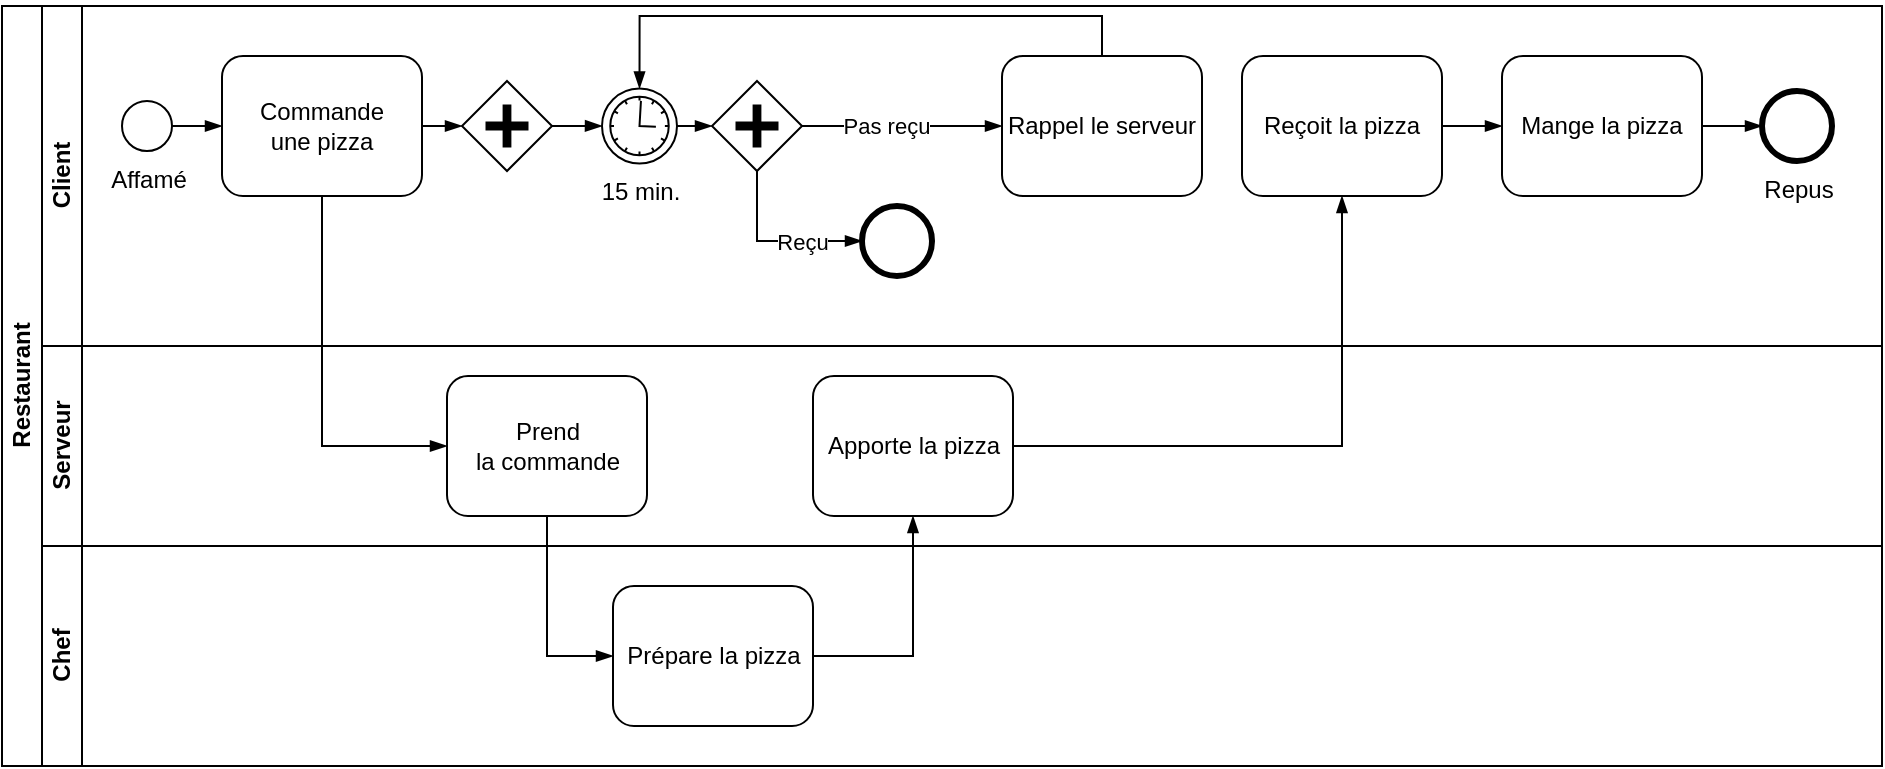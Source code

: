 <?xml version="1.0" encoding="UTF-8"?>
<mxfile version="14.4.8"><diagram id="u8cteC0erijQkruonLUY"><mxGraphModel dx="1185" dy="714" grid="1" gridSize="10" guides="1" tooltips="1" connect="1" arrows="1" fold="1" page="1" pageScale="1" pageWidth="850" pageHeight="1100" math="0" shadow="0"><root><mxCell id="0"/><mxCell id="1" parent="0"/><mxCell id="2" value="Restaurant" style="swimlane;html=1;childLayout=stackLayout;resizeParent=1;resizeParentMax=0;horizontal=0;startSize=20;horizontalStack=0;fillColor=#ffffff;" vertex="1" parent="1"><mxGeometry x="70" y="200" width="940" height="380" as="geometry"/></mxCell><mxCell id="3" value="Client" style="swimlane;html=1;startSize=20;horizontal=0;" vertex="1" parent="2"><mxGeometry x="20" width="920" height="170" as="geometry"/></mxCell><mxCell id="4" style="edgeStyle=orthogonalEdgeStyle;rounded=0;orthogonalLoop=1;jettySize=auto;html=1;exitX=1;exitY=0.5;exitDx=0;exitDy=0;entryX=0;entryY=0.5;entryDx=0;entryDy=0;endArrow=blockThin;endFill=1;" edge="1" parent="3" source="5" target="7"><mxGeometry relative="1" as="geometry"/></mxCell><mxCell id="5" value="Affamé" style="shape=mxgraph.bpmn.shape;html=1;verticalLabelPosition=bottom;labelBackgroundColor=#ffffff;verticalAlign=top;align=center;perimeter=ellipsePerimeter;outlineConnect=0;outline=standard;symbol=general;fillColor=#ffffff;" vertex="1" parent="3"><mxGeometry x="40" y="47.5" width="25" height="25" as="geometry"/></mxCell><mxCell id="6" style="edgeStyle=orthogonalEdgeStyle;rounded=0;orthogonalLoop=1;jettySize=auto;html=1;exitX=1;exitY=0.5;exitDx=0;exitDy=0;entryX=0;entryY=0.5;entryDx=0;entryDy=0;endArrow=blockThin;endFill=1;" edge="1" parent="3" source="7" target="9"><mxGeometry relative="1" as="geometry"/></mxCell><mxCell id="7" value="Commande &lt;br&gt;une pizza" style="shape=ext;rounded=1;html=1;whiteSpace=wrap;fillColor=#ffffff;" vertex="1" parent="3"><mxGeometry x="90" y="25" width="100" height="70" as="geometry"/></mxCell><mxCell id="8" style="edgeStyle=orthogonalEdgeStyle;rounded=0;orthogonalLoop=1;jettySize=auto;html=1;exitX=1;exitY=0.5;exitDx=0;exitDy=0;endArrow=blockThin;endFill=1;" edge="1" parent="3" source="9" target="16"><mxGeometry relative="1" as="geometry"/></mxCell><mxCell id="9" value="" style="shape=mxgraph.bpmn.shape;html=1;verticalLabelPosition=bottom;labelBackgroundColor=#ffffff;verticalAlign=top;align=center;perimeter=rhombusPerimeter;background=gateway;outlineConnect=0;outline=none;symbol=parallelGw;fillColor=#ffffff;" vertex="1" parent="3"><mxGeometry x="210" y="37.5" width="45" height="45" as="geometry"/></mxCell><mxCell id="10" style="edgeStyle=orthogonalEdgeStyle;rounded=0;orthogonalLoop=1;jettySize=auto;html=1;exitX=1;exitY=0.5;exitDx=0;exitDy=0;entryX=0;entryY=0.5;entryDx=0;entryDy=0;endArrow=blockThin;endFill=1;" edge="1" parent="3" source="11" target="13"><mxGeometry relative="1" as="geometry"/></mxCell><mxCell id="11" value="Reçoit la pizza" style="shape=ext;rounded=1;html=1;whiteSpace=wrap;fillColor=#ffffff;" vertex="1" parent="3"><mxGeometry x="600" y="25" width="100" height="70" as="geometry"/></mxCell><mxCell id="12" style="edgeStyle=orthogonalEdgeStyle;rounded=0;orthogonalLoop=1;jettySize=auto;html=1;exitX=1;exitY=0.5;exitDx=0;exitDy=0;entryX=0;entryY=0.5;entryDx=0;entryDy=0;endArrow=blockThin;endFill=1;" edge="1" parent="3" source="13" target="14"><mxGeometry relative="1" as="geometry"/></mxCell><mxCell id="13" value="Mange la pizza" style="shape=ext;rounded=1;html=1;whiteSpace=wrap;fillColor=#ffffff;" vertex="1" parent="3"><mxGeometry x="730" y="25" width="100" height="70" as="geometry"/></mxCell><mxCell id="14" value="Repus" style="shape=mxgraph.bpmn.shape;html=1;verticalLabelPosition=bottom;labelBackgroundColor=#ffffff;verticalAlign=top;align=center;perimeter=ellipsePerimeter;outlineConnect=0;outline=end;symbol=general;fillColor=#ffffff;" vertex="1" parent="3"><mxGeometry x="860" y="42.5" width="35" height="35" as="geometry"/></mxCell><mxCell id="15" style="edgeStyle=orthogonalEdgeStyle;rounded=0;orthogonalLoop=1;jettySize=auto;html=1;exitX=1;exitY=0.5;exitDx=0;exitDy=0;entryX=0;entryY=0.5;entryDx=0;entryDy=0;endArrow=blockThin;endFill=1;" edge="1" parent="3" source="16" target="23"><mxGeometry relative="1" as="geometry"/></mxCell><mxCell id="16" value="15 min." style="shape=mxgraph.bpmn.shape;html=1;verticalLabelPosition=bottom;labelBackgroundColor=#ffffff;verticalAlign=top;align=center;perimeter=ellipsePerimeter;outlineConnect=0;outline=eventInt;symbol=timer;fillColor=#ffffff;" vertex="1" parent="3"><mxGeometry x="280" y="41.25" width="37.5" height="37.5" as="geometry"/></mxCell><mxCell id="17" style="edgeStyle=orthogonalEdgeStyle;rounded=0;orthogonalLoop=1;jettySize=auto;html=1;exitX=0.5;exitY=0;exitDx=0;exitDy=0;entryX=0.5;entryY=0;entryDx=0;entryDy=0;endArrow=blockThin;endFill=1;" edge="1" parent="3" source="18" target="16"><mxGeometry relative="1" as="geometry"/></mxCell><mxCell id="18" value="Rappel le serveur" style="shape=ext;rounded=1;html=1;whiteSpace=wrap;fillColor=#ffffff;" vertex="1" parent="3"><mxGeometry x="480" y="25" width="100" height="70" as="geometry"/></mxCell><mxCell id="19" style="edgeStyle=orthogonalEdgeStyle;rounded=0;orthogonalLoop=1;jettySize=auto;html=1;exitX=1;exitY=0.5;exitDx=0;exitDy=0;entryX=0;entryY=0.5;entryDx=0;entryDy=0;endArrow=blockThin;endFill=1;" edge="1" parent="3" source="23" target="18"><mxGeometry relative="1" as="geometry"/></mxCell><mxCell id="20" value="Pas reçu" style="edgeLabel;html=1;align=center;verticalAlign=middle;resizable=0;points=[];" vertex="1" connectable="0" parent="19"><mxGeometry x="-0.167" relative="1" as="geometry"><mxPoint as="offset"/></mxGeometry></mxCell><mxCell id="21" style="edgeStyle=orthogonalEdgeStyle;rounded=0;orthogonalLoop=1;jettySize=auto;html=1;exitX=0.5;exitY=1;exitDx=0;exitDy=0;entryX=0;entryY=0.5;entryDx=0;entryDy=0;endArrow=blockThin;endFill=1;" edge="1" parent="3" source="23" target="24"><mxGeometry relative="1" as="geometry"/></mxCell><mxCell id="22" value="Reçu" style="edgeLabel;html=1;align=center;verticalAlign=middle;resizable=0;points=[];" vertex="1" connectable="0" parent="21"><mxGeometry x="0.067" y="-3" relative="1" as="geometry"><mxPoint x="10.83" y="-3" as="offset"/></mxGeometry></mxCell><mxCell id="23" value="" style="shape=mxgraph.bpmn.shape;html=1;verticalLabelPosition=bottom;labelBackgroundColor=#ffffff;verticalAlign=top;align=center;perimeter=rhombusPerimeter;background=gateway;outlineConnect=0;outline=none;symbol=parallelGw;fillColor=#ffffff;" vertex="1" parent="3"><mxGeometry x="335" y="37.5" width="45" height="45" as="geometry"/></mxCell><mxCell id="24" value="" style="shape=mxgraph.bpmn.shape;html=1;verticalLabelPosition=bottom;labelBackgroundColor=#ffffff;verticalAlign=top;align=center;perimeter=ellipsePerimeter;outlineConnect=0;outline=end;symbol=general;fillColor=#ffffff;" vertex="1" parent="3"><mxGeometry x="410" y="100" width="35" height="35" as="geometry"/></mxCell><mxCell id="25" value="Serveur" style="swimlane;html=1;startSize=20;horizontal=0;" vertex="1" parent="2"><mxGeometry x="20" y="170" width="920" height="100" as="geometry"/></mxCell><mxCell id="26" value="Prend&lt;br&gt;la commande" style="shape=ext;rounded=1;html=1;whiteSpace=wrap;fillColor=#ffffff;" vertex="1" parent="25"><mxGeometry x="202.5" y="15" width="100" height="70" as="geometry"/></mxCell><mxCell id="27" value="Apporte la pizza" style="shape=ext;rounded=1;html=1;whiteSpace=wrap;fillColor=#ffffff;" vertex="1" parent="25"><mxGeometry x="385.5" y="15" width="100" height="70" as="geometry"/></mxCell><mxCell id="28" style="edgeStyle=orthogonalEdgeStyle;rounded=0;orthogonalLoop=1;jettySize=auto;html=1;exitX=1;exitY=0.5;exitDx=0;exitDy=0;entryX=0.5;entryY=1;entryDx=0;entryDy=0;endArrow=blockThin;endFill=1;" edge="1" parent="2" source="27" target="11"><mxGeometry relative="1" as="geometry"/></mxCell><mxCell id="29" style="edgeStyle=orthogonalEdgeStyle;rounded=0;orthogonalLoop=1;jettySize=auto;html=1;exitX=0.5;exitY=1;exitDx=0;exitDy=0;entryX=0;entryY=0.5;entryDx=0;entryDy=0;endArrow=blockThin;endFill=1;" edge="1" parent="2" source="7" target="26"><mxGeometry relative="1" as="geometry"/></mxCell><mxCell id="30" style="edgeStyle=orthogonalEdgeStyle;rounded=0;orthogonalLoop=1;jettySize=auto;html=1;exitX=0.5;exitY=1;exitDx=0;exitDy=0;entryX=0;entryY=0.5;entryDx=0;entryDy=0;endArrow=blockThin;endFill=1;" edge="1" parent="2" source="26" target="33"><mxGeometry relative="1" as="geometry"/></mxCell><mxCell id="31" style="edgeStyle=orthogonalEdgeStyle;rounded=0;orthogonalLoop=1;jettySize=auto;html=1;exitX=1;exitY=0.5;exitDx=0;exitDy=0;entryX=0.5;entryY=1;entryDx=0;entryDy=0;endArrow=blockThin;endFill=1;" edge="1" parent="2" source="33" target="27"><mxGeometry relative="1" as="geometry"/></mxCell><mxCell id="32" value="Chef" style="swimlane;html=1;startSize=20;horizontal=0;" vertex="1" parent="2"><mxGeometry x="20" y="270" width="920" height="110" as="geometry"/></mxCell><mxCell id="33" value="Prépare la pizza" style="shape=ext;rounded=1;html=1;whiteSpace=wrap;fillColor=#ffffff;" vertex="1" parent="32"><mxGeometry x="285.5" y="20" width="100" height="70" as="geometry"/></mxCell></root></mxGraphModel></diagram></mxfile>
